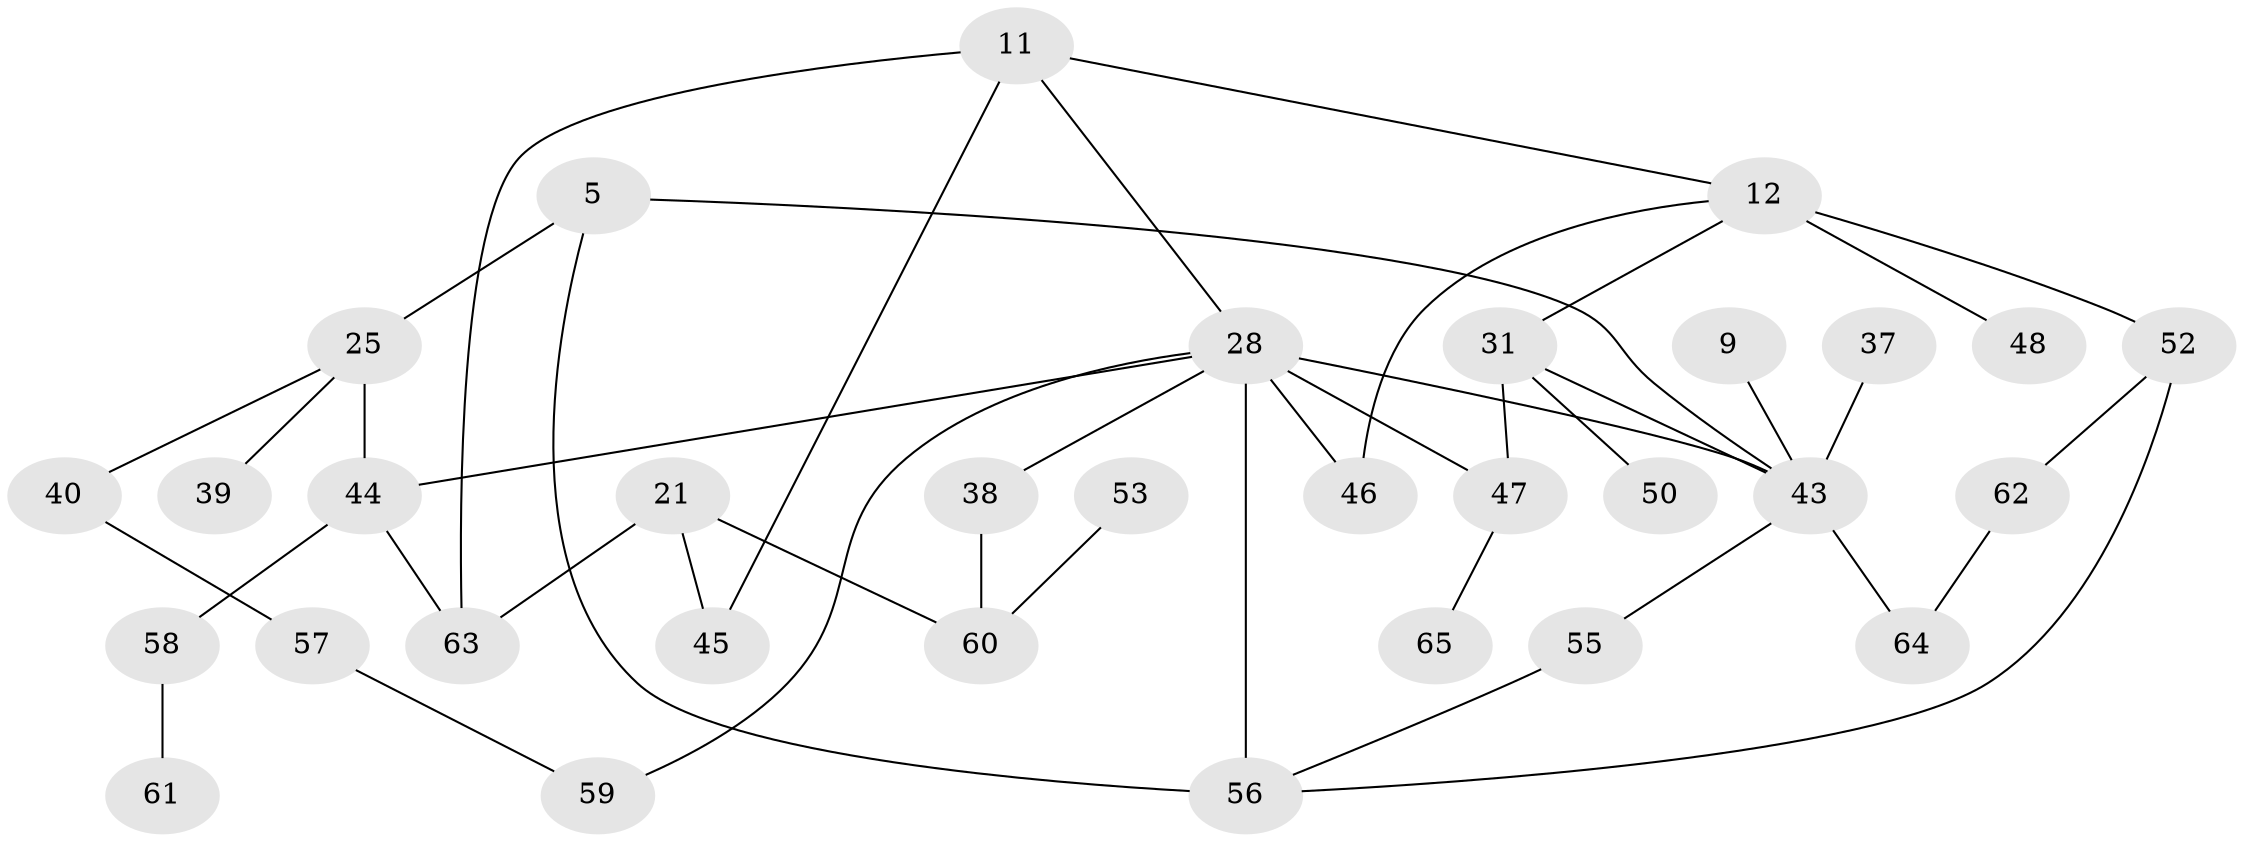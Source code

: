 // original degree distribution, {7: 0.015384615384615385, 3: 0.2153846153846154, 6: 0.046153846153846156, 4: 0.12307692307692308, 2: 0.36923076923076925, 5: 0.046153846153846156, 1: 0.18461538461538463}
// Generated by graph-tools (version 1.1) at 2025/42/03/09/25 04:42:07]
// undirected, 32 vertices, 43 edges
graph export_dot {
graph [start="1"]
  node [color=gray90,style=filled];
  5 [super="+2"];
  9;
  11;
  12;
  21;
  25 [super="+6+24"];
  28 [super="+19+27"];
  31 [super="+17"];
  37;
  38 [super="+29+30"];
  39;
  40;
  43 [super="+10+41"];
  44 [super="+16+18+22+35"];
  45 [super="+42"];
  46;
  47 [super="+8"];
  48 [super="+34"];
  50 [super="+26"];
  52;
  53;
  55 [super="+36+54"];
  56 [super="+33+51+3"];
  57;
  58;
  59;
  60 [super="+49"];
  61;
  62;
  63 [super="+15"];
  64 [super="+32"];
  65;
  5 -- 56;
  5 -- 25 [weight=2];
  5 -- 43 [weight=2];
  9 -- 43;
  11 -- 12;
  11 -- 28 [weight=2];
  11 -- 63 [weight=2];
  11 -- 45;
  12 -- 31;
  12 -- 48 [weight=2];
  12 -- 52;
  12 -- 46;
  21 -- 60 [weight=2];
  21 -- 63;
  21 -- 45;
  25 -- 39;
  25 -- 40;
  25 -- 44;
  28 -- 56 [weight=3];
  28 -- 59;
  28 -- 46;
  28 -- 47 [weight=2];
  28 -- 44;
  28 -- 38;
  28 -- 43;
  31 -- 47 [weight=2];
  31 -- 43;
  31 -- 50;
  37 -- 43;
  38 -- 60;
  40 -- 57;
  43 -- 55;
  43 -- 64;
  44 -- 63;
  44 -- 58;
  47 -- 65;
  52 -- 62;
  52 -- 56;
  53 -- 60;
  55 -- 56 [weight=2];
  57 -- 59;
  58 -- 61;
  62 -- 64;
}
